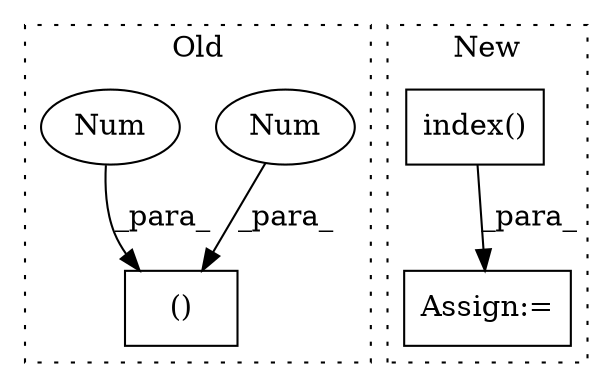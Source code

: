 digraph G {
subgraph cluster0 {
1 [label="()" a="54" s="15386" l="4" shape="box"];
4 [label="Num" a="76" s="15388" l="2" shape="ellipse"];
5 [label="Num" a="76" s="15384" l="2" shape="ellipse"];
label = "Old";
style="dotted";
}
subgraph cluster1 {
2 [label="index()" a="75" s="16013,16043" l="17,1" shape="box"];
3 [label="Assign:=" a="68" s="16010" l="3" shape="box"];
label = "New";
style="dotted";
}
2 -> 3 [label="_para_"];
4 -> 1 [label="_para_"];
5 -> 1 [label="_para_"];
}